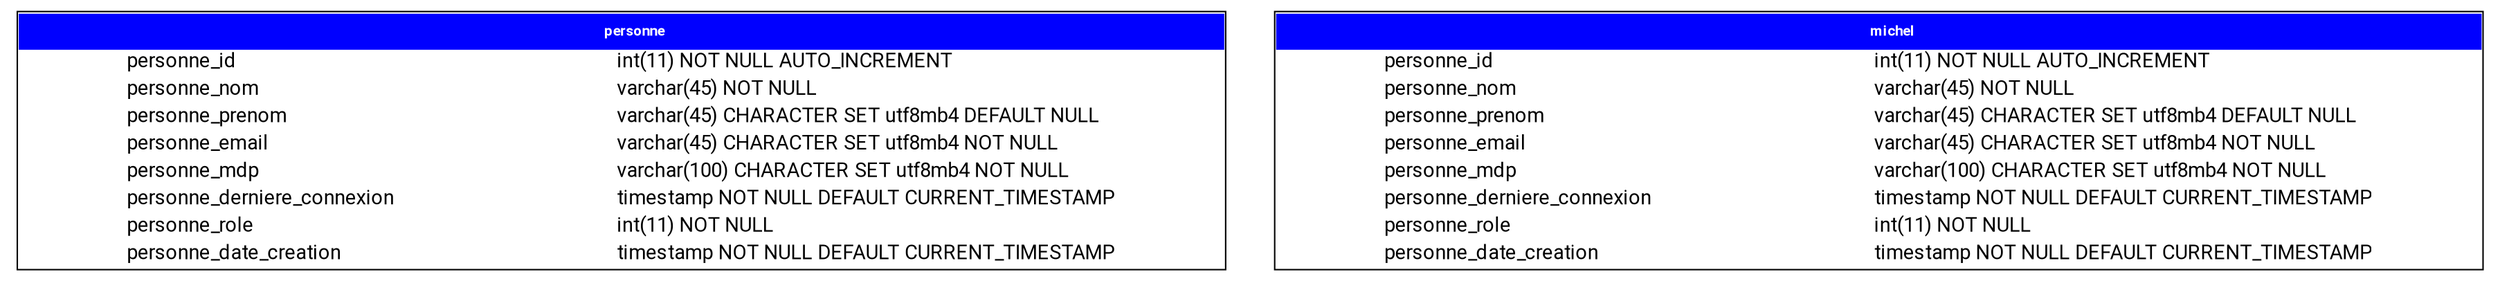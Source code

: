 digraph hello {

    node [

        shape = "plaintext"

    ]
personne [label=<
    <TABLE BGCOLOR="white" BORDER="1" CELLBORDER="0" CELLSPACING="0">
    <TR><TD COLSPAN="2" CELLPADDING="5" ALIGN="CENTER" BGCOLOR="blue">
    <FONT FACE="Roboto" COLOR="white" POINT-SIZE="10"><B>
    personne
    </B></FONT></TD></TR>
<TR><TD ALIGN="LEFT" BORDER="0">
                <FONT FACE="Roboto">personne_id</FONT>
                </TD><TD ALIGN="LEFT">
                <FONT FACE="Roboto"> int(11) NOT NULL AUTO_INCREMENT</FONT>
                </TD></TR>
<TR><TD ALIGN="LEFT" BORDER="0">
                <FONT FACE="Roboto">personne_nom</FONT>
                </TD><TD ALIGN="LEFT">
                <FONT FACE="Roboto"> varchar(45) NOT NULL</FONT>
                </TD></TR>
<TR><TD ALIGN="LEFT" BORDER="0">
                <FONT FACE="Roboto">personne_prenom</FONT>
                </TD><TD ALIGN="LEFT">
                <FONT FACE="Roboto"> varchar(45) CHARACTER SET utf8mb4 DEFAULT NULL</FONT>
                </TD></TR>
<TR><TD ALIGN="LEFT" BORDER="0">
                <FONT FACE="Roboto">personne_email</FONT>
                </TD><TD ALIGN="LEFT">
                <FONT FACE="Roboto"> varchar(45) CHARACTER SET utf8mb4 NOT NULL</FONT>
                </TD></TR>
<TR><TD ALIGN="LEFT" BORDER="0">
                <FONT FACE="Roboto">personne_mdp</FONT>
                </TD><TD ALIGN="LEFT">
                <FONT FACE="Roboto"> varchar(100) CHARACTER SET utf8mb4 NOT NULL</FONT>
                </TD></TR>
<TR><TD ALIGN="LEFT" BORDER="0">
                <FONT FACE="Roboto">personne_derniere_connexion</FONT>
                </TD><TD ALIGN="LEFT">
                <FONT FACE="Roboto"> timestamp NOT NULL DEFAULT CURRENT_TIMESTAMP</FONT>
                </TD></TR>
<TR><TD ALIGN="LEFT" BORDER="0">
                <FONT FACE="Roboto">personne_role</FONT>
                </TD><TD ALIGN="LEFT">
                <FONT FACE="Roboto"> int(11) NOT NULL</FONT>
                </TD></TR>
<TR><TD ALIGN="LEFT" BORDER="0">
                <FONT FACE="Roboto">personne_date_creation</FONT>
                </TD><TD ALIGN="LEFT">
                <FONT FACE="Roboto"> timestamp NOT NULL DEFAULT CURRENT_TIMESTAMP</FONT>
                </TD></TR>


</TABLE> >]
michel [label=<
    <TABLE BGCOLOR="white" BORDER="1" CELLBORDER="0" CELLSPACING="0">
    <TR><TD COLSPAN="2" CELLPADDING="5" ALIGN="CENTER" BGCOLOR="blue">
    <FONT FACE="Roboto" COLOR="white" POINT-SIZE="10"><B>
    michel
    </B></FONT></TD></TR>
<TR><TD ALIGN="LEFT" BORDER="0">
                <FONT FACE="Roboto">personne_id</FONT>
                </TD><TD ALIGN="LEFT">
                <FONT FACE="Roboto"> int(11) NOT NULL AUTO_INCREMENT</FONT>
                </TD></TR>
<TR><TD ALIGN="LEFT" BORDER="0">
                <FONT FACE="Roboto">personne_nom</FONT>
                </TD><TD ALIGN="LEFT">
                <FONT FACE="Roboto"> varchar(45) NOT NULL</FONT>
                </TD></TR>
<TR><TD ALIGN="LEFT" BORDER="0">
                <FONT FACE="Roboto">personne_prenom</FONT>
                </TD><TD ALIGN="LEFT">
                <FONT FACE="Roboto"> varchar(45) CHARACTER SET utf8mb4 DEFAULT NULL</FONT>
                </TD></TR>
<TR><TD ALIGN="LEFT" BORDER="0">
                <FONT FACE="Roboto">personne_email</FONT>
                </TD><TD ALIGN="LEFT">
                <FONT FACE="Roboto"> varchar(45) CHARACTER SET utf8mb4 NOT NULL</FONT>
                </TD></TR>
<TR><TD ALIGN="LEFT" BORDER="0">
                <FONT FACE="Roboto">personne_mdp</FONT>
                </TD><TD ALIGN="LEFT">
                <FONT FACE="Roboto"> varchar(100) CHARACTER SET utf8mb4 NOT NULL</FONT>
                </TD></TR>
<TR><TD ALIGN="LEFT" BORDER="0">
                <FONT FACE="Roboto">personne_derniere_connexion</FONT>
                </TD><TD ALIGN="LEFT">
                <FONT FACE="Roboto"> timestamp NOT NULL DEFAULT CURRENT_TIMESTAMP</FONT>
                </TD></TR>
<TR><TD ALIGN="LEFT" BORDER="0">
                <FONT FACE="Roboto">personne_role</FONT>
                </TD><TD ALIGN="LEFT">
                <FONT FACE="Roboto"> int(11) NOT NULL</FONT>
                </TD></TR>
<TR><TD ALIGN="LEFT" BORDER="0">
                <FONT FACE="Roboto">personne_date_creation</FONT>
                </TD><TD ALIGN="LEFT">
                <FONT FACE="Roboto"> timestamp NOT NULL DEFAULT CURRENT_TIMESTAMP</FONT>
                </TD></TR>


</TABLE> >]
}